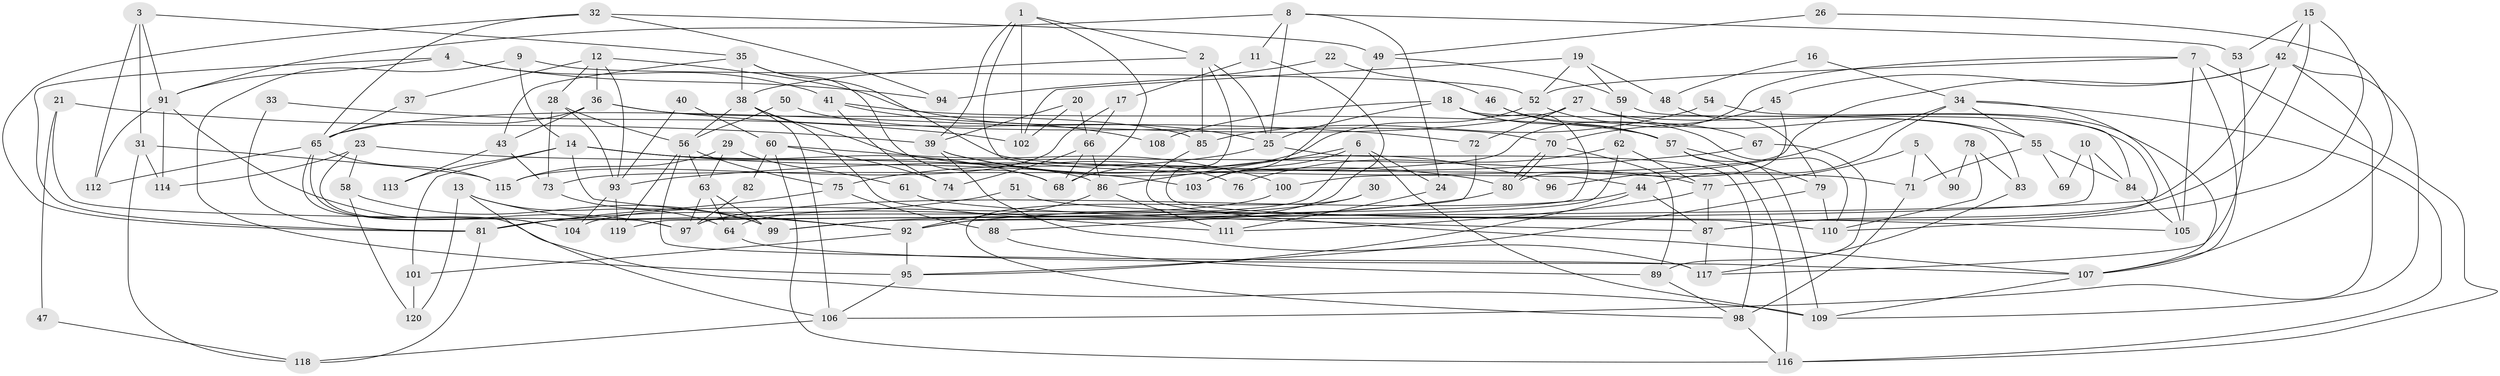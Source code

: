 // coarse degree distribution, {8: 0.0641025641025641, 9: 0.05128205128205128, 4: 0.16666666666666666, 7: 0.10256410256410256, 5: 0.1794871794871795, 3: 0.1794871794871795, 2: 0.1282051282051282, 6: 0.10256410256410256, 10: 0.02564102564102564}
// Generated by graph-tools (version 1.1) at 2025/41/03/06/25 10:41:59]
// undirected, 120 vertices, 240 edges
graph export_dot {
graph [start="1"]
  node [color=gray90,style=filled];
  1;
  2;
  3;
  4;
  5;
  6;
  7;
  8;
  9;
  10;
  11;
  12;
  13;
  14;
  15;
  16;
  17;
  18;
  19;
  20;
  21;
  22;
  23;
  24;
  25;
  26;
  27;
  28;
  29;
  30;
  31;
  32;
  33;
  34;
  35;
  36;
  37;
  38;
  39;
  40;
  41;
  42;
  43;
  44;
  45;
  46;
  47;
  48;
  49;
  50;
  51;
  52;
  53;
  54;
  55;
  56;
  57;
  58;
  59;
  60;
  61;
  62;
  63;
  64;
  65;
  66;
  67;
  68;
  69;
  70;
  71;
  72;
  73;
  74;
  75;
  76;
  77;
  78;
  79;
  80;
  81;
  82;
  83;
  84;
  85;
  86;
  87;
  88;
  89;
  90;
  91;
  92;
  93;
  94;
  95;
  96;
  97;
  98;
  99;
  100;
  101;
  102;
  103;
  104;
  105;
  106;
  107;
  108;
  109;
  110;
  111;
  112;
  113;
  114;
  115;
  116;
  117;
  118;
  119;
  120;
  1 -- 2;
  1 -- 39;
  1 -- 44;
  1 -- 68;
  1 -- 102;
  2 -- 85;
  2 -- 25;
  2 -- 38;
  2 -- 110;
  3 -- 112;
  3 -- 31;
  3 -- 35;
  3 -- 91;
  4 -- 91;
  4 -- 81;
  4 -- 41;
  4 -- 94;
  5 -- 77;
  5 -- 71;
  5 -- 90;
  6 -- 109;
  6 -- 97;
  6 -- 24;
  6 -- 86;
  6 -- 103;
  7 -- 73;
  7 -- 116;
  7 -- 52;
  7 -- 105;
  7 -- 107;
  8 -- 24;
  8 -- 25;
  8 -- 11;
  8 -- 53;
  8 -- 91;
  9 -- 14;
  9 -- 52;
  9 -- 95;
  10 -- 84;
  10 -- 92;
  10 -- 69;
  11 -- 64;
  11 -- 17;
  12 -- 28;
  12 -- 25;
  12 -- 36;
  12 -- 37;
  12 -- 93;
  13 -- 92;
  13 -- 64;
  13 -- 106;
  13 -- 120;
  14 -- 86;
  14 -- 92;
  14 -- 68;
  14 -- 101;
  14 -- 103;
  14 -- 113;
  15 -- 42;
  15 -- 87;
  15 -- 53;
  15 -- 110;
  16 -- 48;
  16 -- 34;
  17 -- 66;
  17 -- 115;
  18 -- 119;
  18 -- 57;
  18 -- 25;
  18 -- 83;
  18 -- 108;
  19 -- 52;
  19 -- 59;
  19 -- 48;
  19 -- 102;
  20 -- 102;
  20 -- 39;
  20 -- 66;
  21 -- 39;
  21 -- 97;
  21 -- 47;
  22 -- 46;
  22 -- 94;
  23 -- 104;
  23 -- 77;
  23 -- 58;
  23 -- 114;
  24 -- 111;
  25 -- 98;
  25 -- 75;
  26 -- 49;
  26 -- 107;
  27 -- 87;
  27 -- 65;
  27 -- 55;
  27 -- 72;
  28 -- 73;
  28 -- 56;
  28 -- 93;
  29 -- 115;
  29 -- 63;
  29 -- 61;
  30 -- 98;
  30 -- 99;
  31 -- 114;
  31 -- 118;
  31 -- 115;
  32 -- 49;
  32 -- 81;
  32 -- 65;
  32 -- 94;
  33 -- 102;
  33 -- 81;
  34 -- 44;
  34 -- 116;
  34 -- 55;
  34 -- 96;
  34 -- 105;
  35 -- 68;
  35 -- 38;
  35 -- 43;
  35 -- 71;
  36 -- 65;
  36 -- 43;
  36 -- 72;
  36 -- 85;
  37 -- 65;
  38 -- 56;
  38 -- 76;
  38 -- 106;
  38 -- 111;
  39 -- 80;
  39 -- 117;
  39 -- 96;
  40 -- 93;
  40 -- 60;
  41 -- 57;
  41 -- 74;
  41 -- 108;
  42 -- 106;
  42 -- 100;
  42 -- 45;
  42 -- 81;
  42 -- 109;
  43 -- 73;
  43 -- 113;
  44 -- 95;
  44 -- 87;
  44 -- 97;
  45 -- 80;
  45 -- 70;
  46 -- 57;
  46 -- 110;
  47 -- 118;
  48 -- 79;
  49 -- 59;
  49 -- 103;
  50 -- 70;
  50 -- 56;
  51 -- 81;
  51 -- 105;
  52 -- 68;
  52 -- 67;
  53 -- 117;
  54 -- 107;
  54 -- 85;
  55 -- 69;
  55 -- 71;
  55 -- 84;
  56 -- 75;
  56 -- 63;
  56 -- 117;
  56 -- 119;
  57 -- 109;
  57 -- 79;
  57 -- 116;
  58 -- 120;
  58 -- 99;
  59 -- 84;
  59 -- 62;
  60 -- 74;
  60 -- 116;
  60 -- 82;
  60 -- 100;
  61 -- 87;
  62 -- 99;
  62 -- 77;
  62 -- 76;
  63 -- 97;
  63 -- 64;
  63 -- 99;
  64 -- 107;
  65 -- 115;
  65 -- 104;
  65 -- 109;
  65 -- 112;
  66 -- 68;
  66 -- 74;
  66 -- 86;
  67 -- 93;
  67 -- 89;
  70 -- 80;
  70 -- 80;
  70 -- 89;
  71 -- 98;
  72 -- 88;
  73 -- 99;
  75 -- 88;
  75 -- 81;
  77 -- 111;
  77 -- 87;
  78 -- 110;
  78 -- 83;
  78 -- 90;
  79 -- 110;
  79 -- 95;
  80 -- 92;
  81 -- 118;
  82 -- 97;
  83 -- 117;
  84 -- 105;
  85 -- 107;
  86 -- 92;
  86 -- 111;
  87 -- 117;
  88 -- 89;
  89 -- 98;
  91 -- 97;
  91 -- 112;
  91 -- 114;
  92 -- 95;
  92 -- 101;
  93 -- 104;
  93 -- 119;
  95 -- 106;
  98 -- 116;
  100 -- 104;
  101 -- 120;
  106 -- 118;
  107 -- 109;
}
